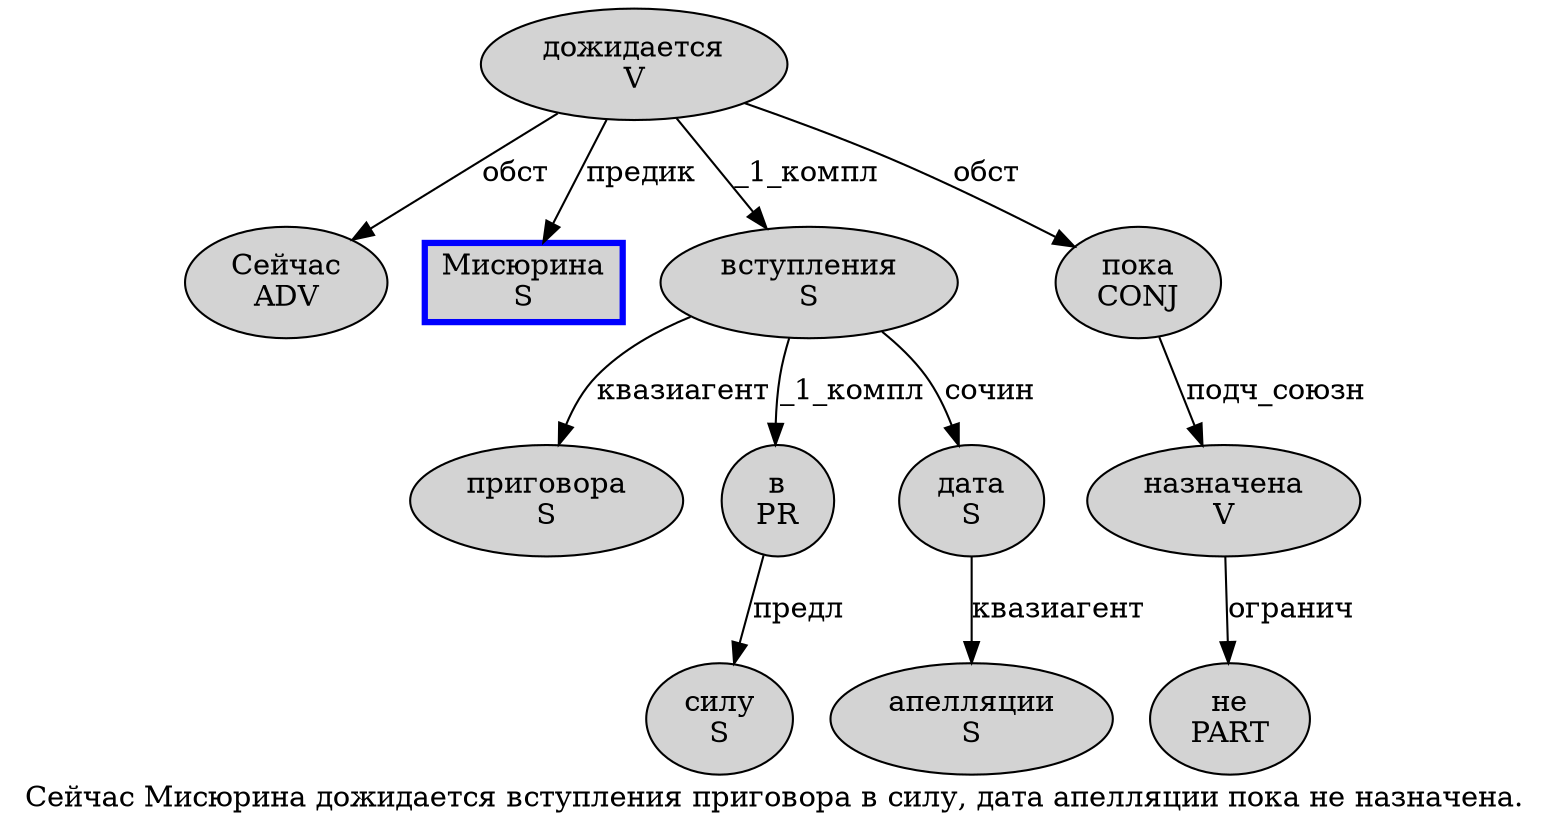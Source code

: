 digraph SENTENCE_1288 {
	graph [label="Сейчас Мисюрина дожидается вступления приговора в силу, дата апелляции пока не назначена."]
	node [style=filled]
		0 [label="Сейчас
ADV" color="" fillcolor=lightgray penwidth=1 shape=ellipse]
		1 [label="Мисюрина
S" color=blue fillcolor=lightgray penwidth=3 shape=box]
		2 [label="дожидается
V" color="" fillcolor=lightgray penwidth=1 shape=ellipse]
		3 [label="вступления
S" color="" fillcolor=lightgray penwidth=1 shape=ellipse]
		4 [label="приговора
S" color="" fillcolor=lightgray penwidth=1 shape=ellipse]
		5 [label="в
PR" color="" fillcolor=lightgray penwidth=1 shape=ellipse]
		6 [label="силу
S" color="" fillcolor=lightgray penwidth=1 shape=ellipse]
		8 [label="дата
S" color="" fillcolor=lightgray penwidth=1 shape=ellipse]
		9 [label="апелляции
S" color="" fillcolor=lightgray penwidth=1 shape=ellipse]
		10 [label="пока
CONJ" color="" fillcolor=lightgray penwidth=1 shape=ellipse]
		11 [label="не
PART" color="" fillcolor=lightgray penwidth=1 shape=ellipse]
		12 [label="назначена
V" color="" fillcolor=lightgray penwidth=1 shape=ellipse]
			8 -> 9 [label="квазиагент"]
			2 -> 0 [label="обст"]
			2 -> 1 [label="предик"]
			2 -> 3 [label="_1_компл"]
			2 -> 10 [label="обст"]
			12 -> 11 [label="огранич"]
			5 -> 6 [label="предл"]
			10 -> 12 [label="подч_союзн"]
			3 -> 4 [label="квазиагент"]
			3 -> 5 [label="_1_компл"]
			3 -> 8 [label="сочин"]
}